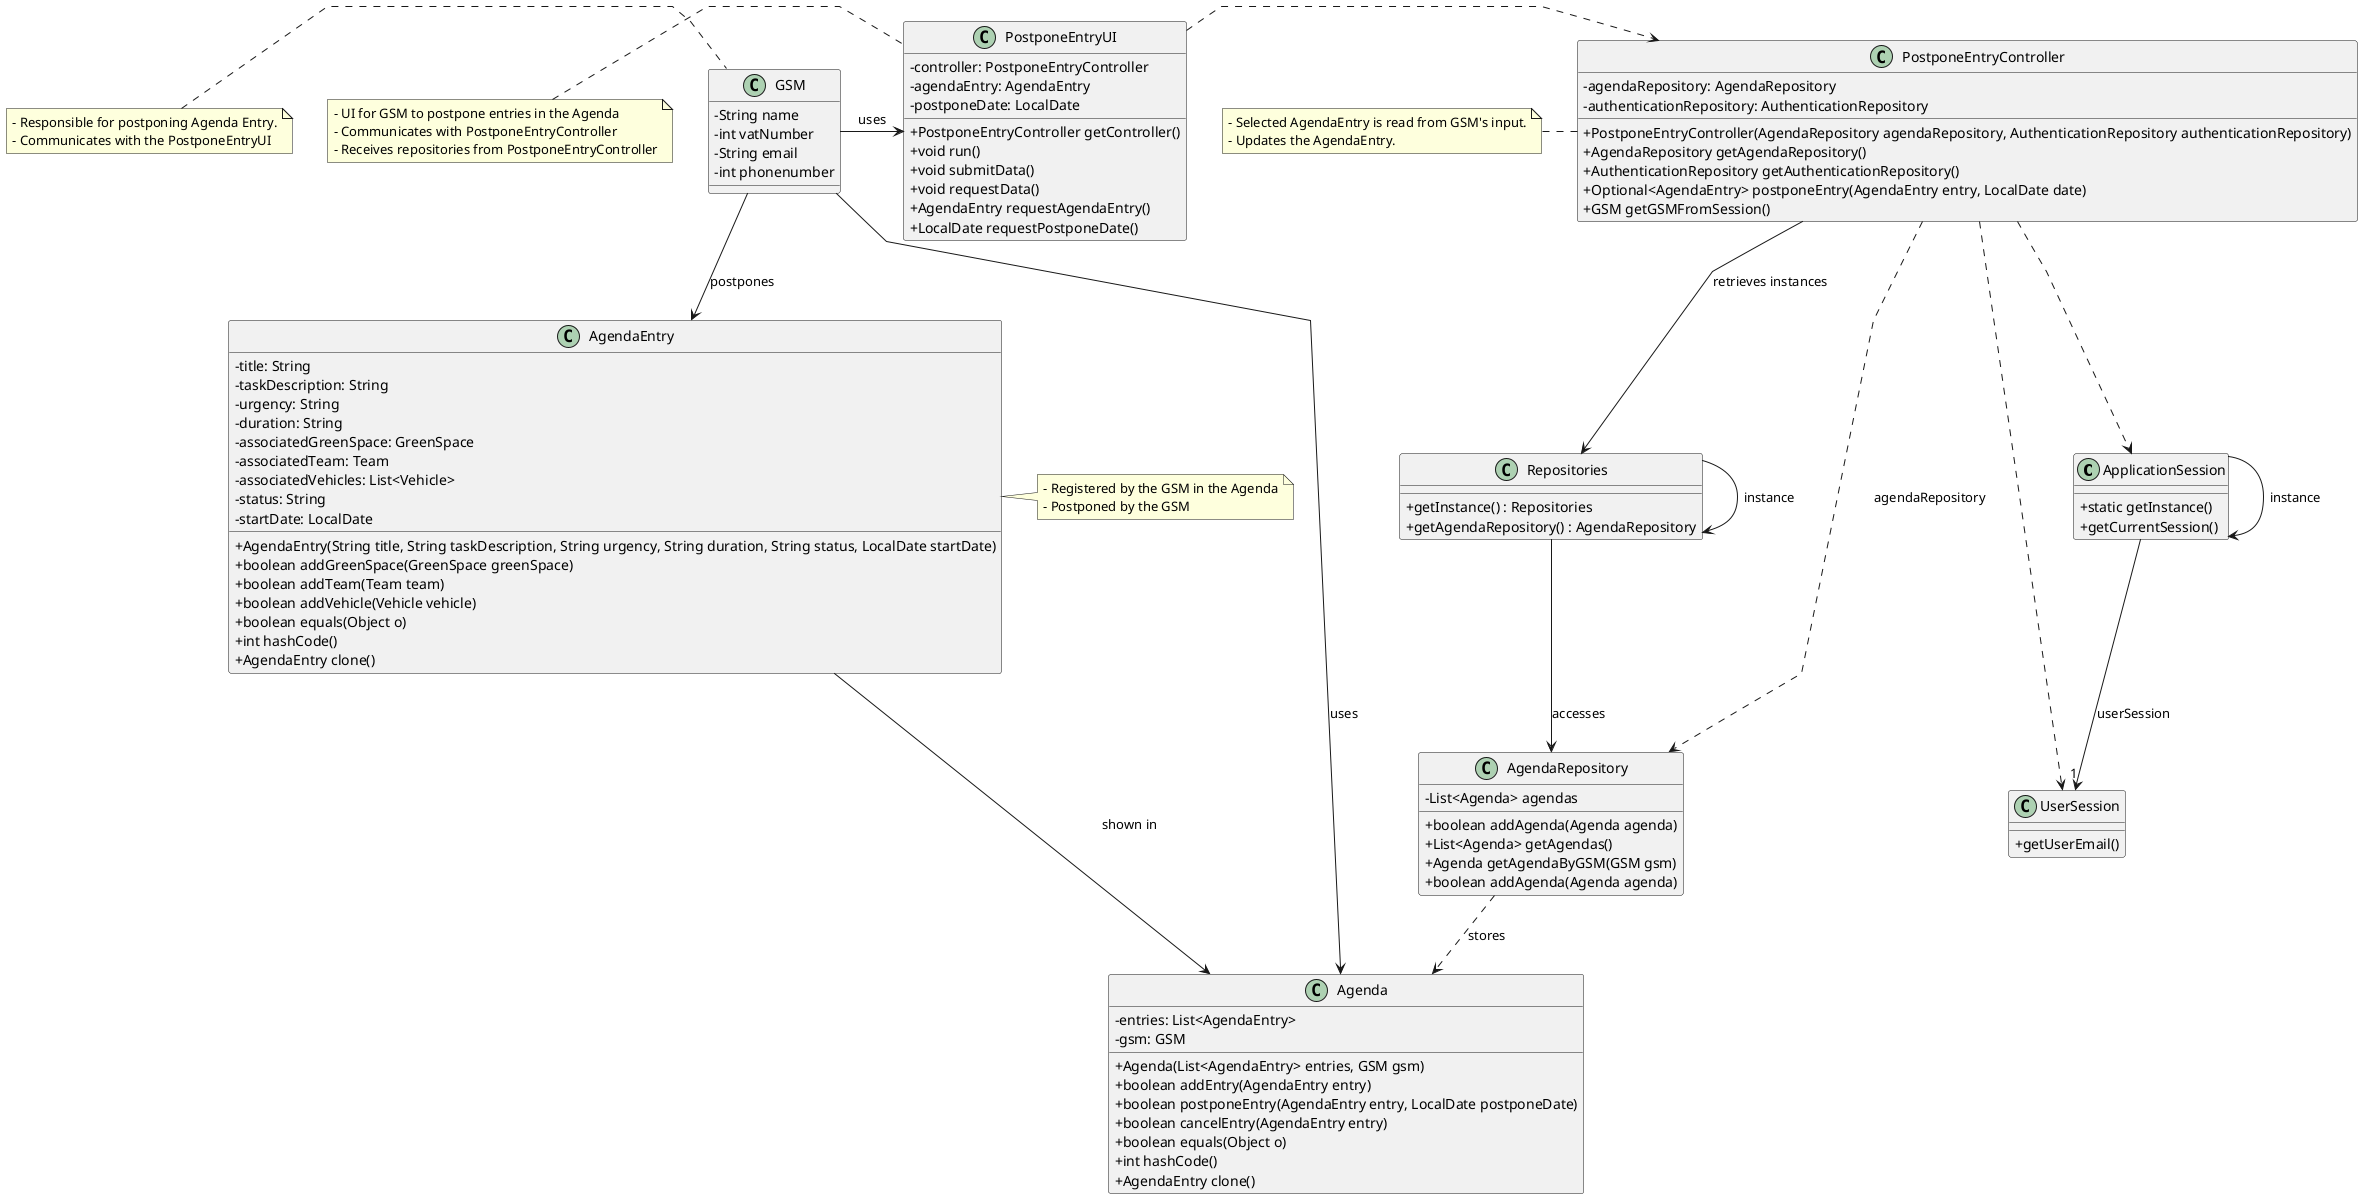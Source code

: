 @startuml
'skinparam monochrome true
skinparam packageStyle rectangle
skinparam shadowing false
skinparam linetype polyline
'skinparam linetype orto

skinparam classAttributeIconSize 0

class ApplicationSession
{
    + static getInstance()
    + getCurrentSession()
}

class UserSession
{
    + getUserEmail()
}

class AgendaEntry {
    - title: String
    - taskDescription: String
    - urgency: String
    - duration: String
    - associatedGreenSpace: GreenSpace
    - associatedTeam: Team
    - associatedVehicles: List<Vehicle>
    - status: String
    - startDate: LocalDate
    + AgendaEntry(String title, String taskDescription, String urgency, String duration, String status, LocalDate startDate)
    + boolean addGreenSpace(GreenSpace greenSpace)
    + boolean addTeam(Team team)
    + boolean addVehicle(Vehicle vehicle)
    + boolean equals(Object o)
    + int hashCode()
    + AgendaEntry clone()
}

class Agenda {
    - entries: List<AgendaEntry>
    - gsm: GSM
    + Agenda(List<AgendaEntry> entries, GSM gsm)
    + boolean addEntry(AgendaEntry entry)
    + boolean postponeEntry(AgendaEntry entry, LocalDate postponeDate)
    + boolean cancelEntry(AgendaEntry entry)
    + boolean equals(Object o)
    + int hashCode()
    + AgendaEntry clone()
}

class AgendaRepository {
  - List<Agenda> agendas
  + boolean addAgenda(Agenda agenda)
  + List<Agenda> getAgendas()
  + Agenda getAgendaByGSM(GSM gsm)
  + boolean addAgenda(Agenda agenda)
}

class Repositories {
  + getInstance() : Repositories
  + getAgendaRepository() : AgendaRepository
}

class PostponeEntryUI {
  - controller: PostponeEntryController
  - agendaEntry: AgendaEntry
  - postponeDate: LocalDate
  + PostponeEntryController getController()
  + void run()
  + void submitData()
  + void requestData()
  + AgendaEntry requestAgendaEntry()
  + LocalDate requestPostponeDate()
}

class PostponeEntryController {
  - agendaRepository: AgendaRepository
  - authenticationRepository: AuthenticationRepository
  + PostponeEntryController(AgendaRepository agendaRepository, AuthenticationRepository authenticationRepository)
  + AgendaRepository getAgendaRepository()
  + AuthenticationRepository getAuthenticationRepository()
  + Optional<AgendaEntry> postponeEntry(AgendaEntry entry, LocalDate date)
  + GSM getGSMFromSession()
}

class GSM {
   - String name
   - int vatNumber
   - String email
   - int phonenumber
}

note left of PostponeEntryController
  - Selected AgendaEntry is read from GSM's input.
  - Updates the AgendaEntry.
end note

note left of GSM
 - Responsible for postponing Agenda Entry.
 - Communicates with the PostponeEntryUI
end note

note left of PostponeEntryUI
  - UI for GSM to postpone entries in the Agenda
  - Communicates with PostponeEntryController
  - Receives repositories from PostponeEntryController
end note

note right of AgendaEntry
 - Registered by the GSM in the Agenda
 - Postponed by the GSM
end note

GSM --> AgendaEntry: postpones
GSM --> Agenda: uses
AgendaEntry --> Agenda: shown in
GSM -> PostponeEntryUI: uses

Repositories -> Repositories : instance
ApplicationSession -> ApplicationSession : instance

PostponeEntryUI .> PostponeEntryController

PostponeEntryController -down-> Repositories : retrieves instances

Repositories -down-> AgendaRepository : accesses

PostponeEntryController ..> AgendaRepository : agendaRepository

ApplicationSession --> "1" UserSession : userSession

PostponeEntryController ..> ApplicationSession
PostponeEntryController ..> UserSession

AgendaRepository ..> Agenda: stores

@enduml

